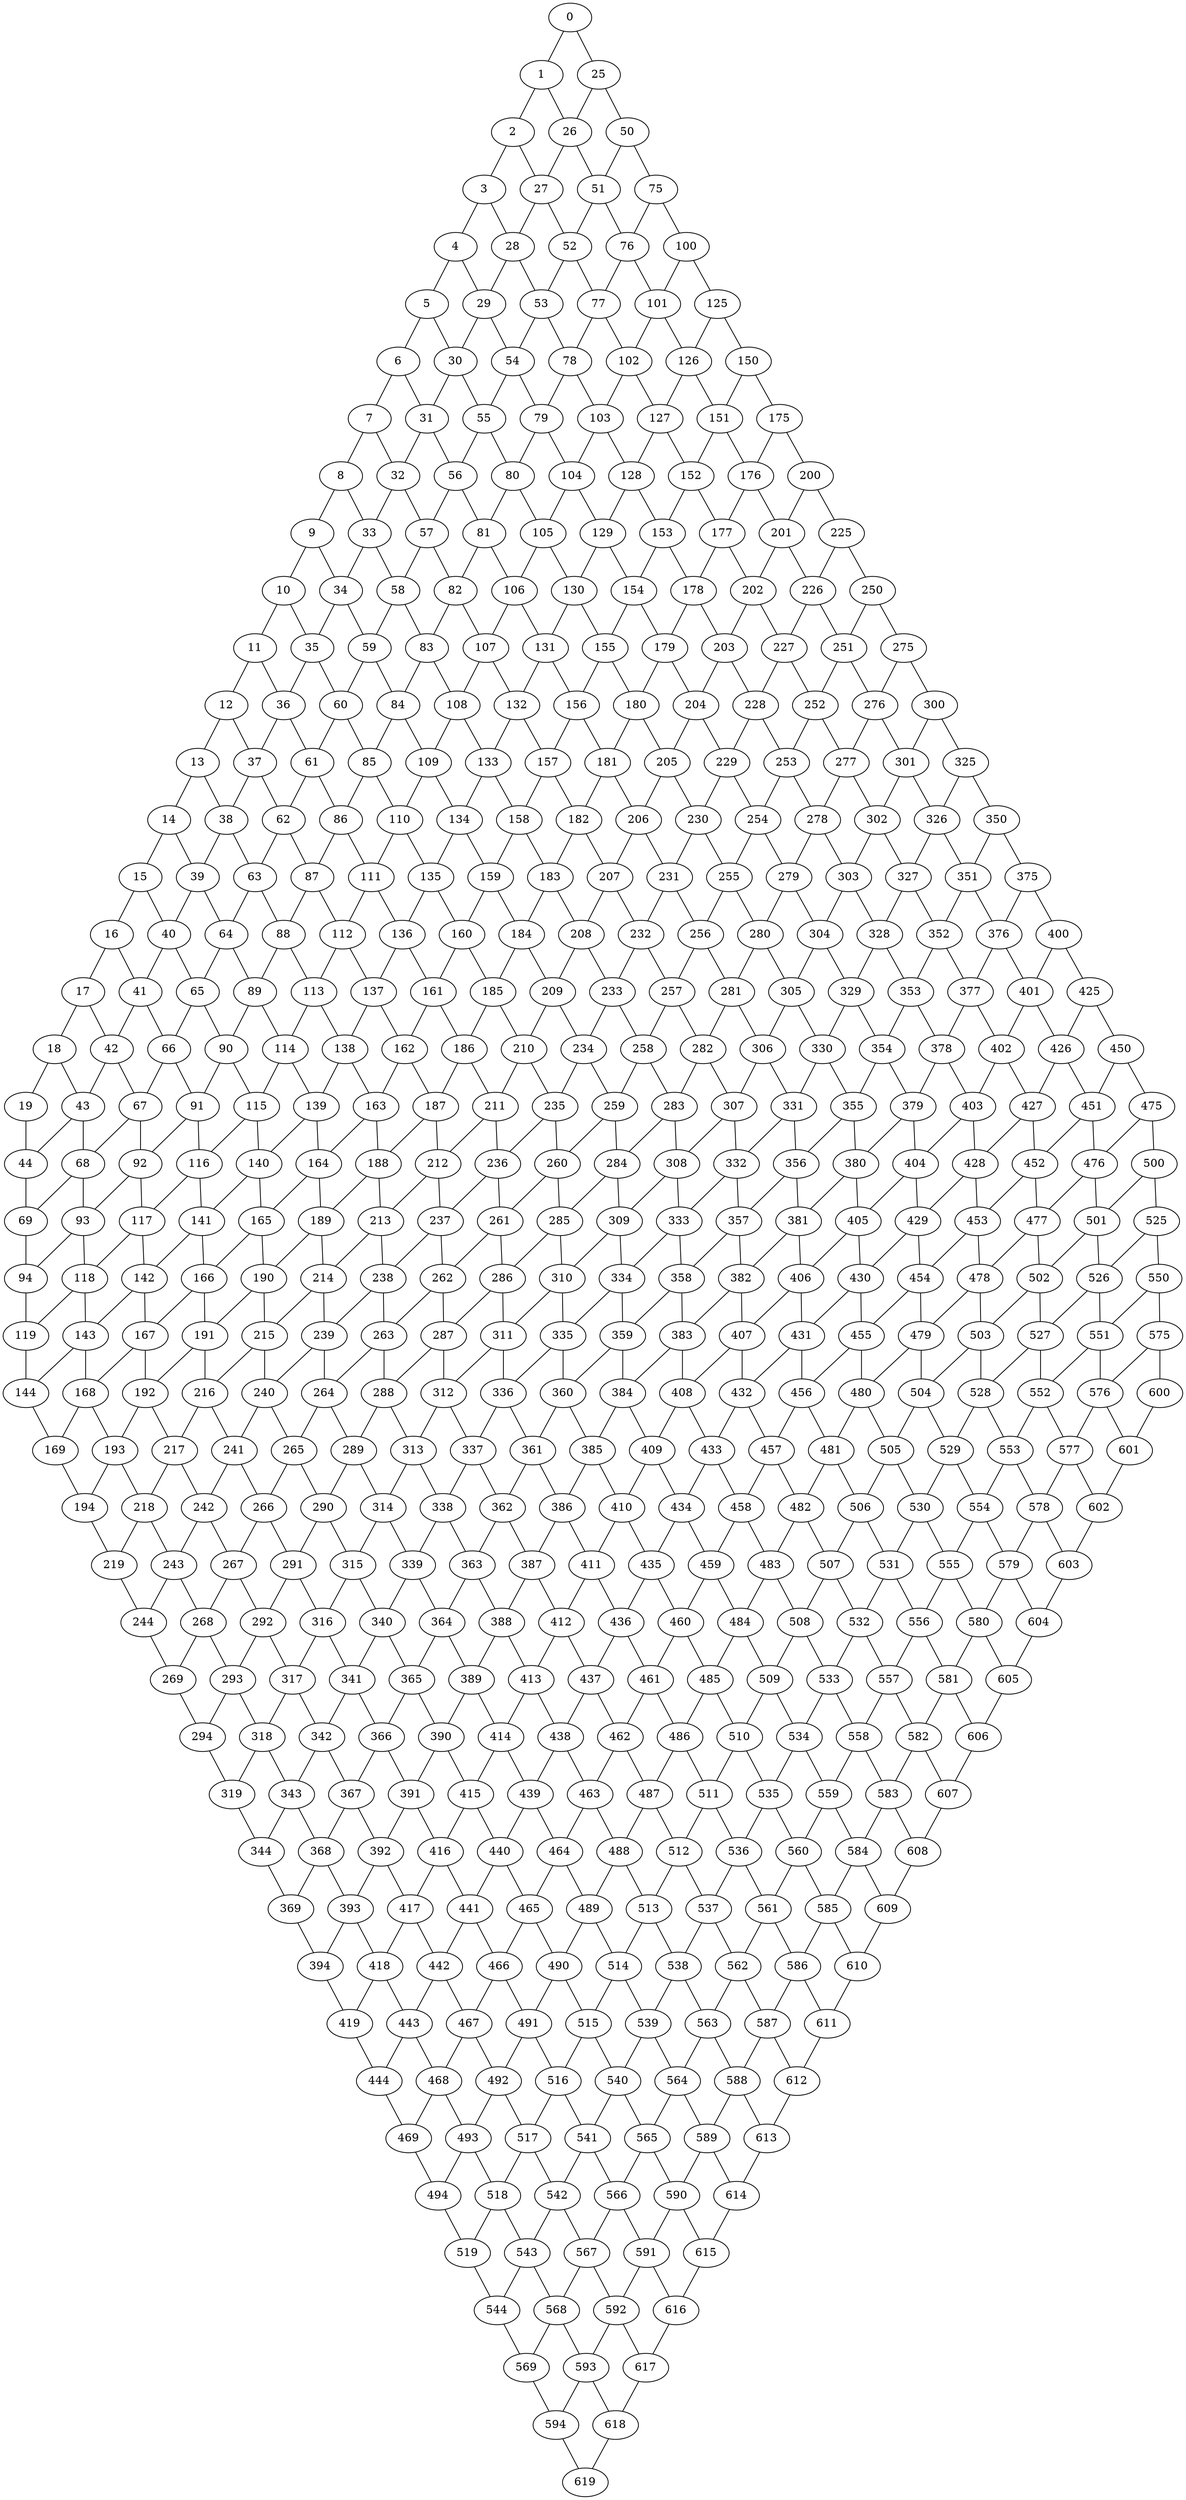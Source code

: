 graph{
137 -- 162;
360 -- 385;
410 -- 435;
141 -- 166;
381 -- 406;
485 -- 510;
478 -- 503;
203 -- 204;
480 -- 505;
483 -- 484;
550 -- 551;
142 -- 167;
361 -- 386;
543 -- 544;
468 -- 469;
29 -- 30;
394 -- 419;
377 -- 402;
413 -- 438;
457 -- 458;
550 -- 575;
287 -- 288;
358 -- 359;
379 -- 380;
477 -- 502;
284 -- 309;
287 -- 312;
551 -- 576;
137 -- 138;
360 -- 361;
193 -- 194;
286 -- 287;
461 -- 462;
551 -- 552;
380 -- 381;
543 -- 568;
29 -- 54;
389 -- 390;
485 -- 486;
288 -- 313;
383 -- 408;
552 -- 577;
378 -- 379;
410 -- 411;
478 -- 479;
392 -- 393;
363 -- 364;
140 -- 141;
377 -- 378;
482 -- 507;
37 -- 62;
285 -- 310;
378 -- 403;
479 -- 504;
136 -- 137;
364 -- 365;
380 -- 405;
138 -- 163;
285 -- 286;
393 -- 394;
201 -- 226;
362 -- 363;
392 -- 417;
460 -- 485;
475 -- 500;
481 -- 506;
159 -- 184;
200 -- 201;
361 -- 362;
411 -- 412;
194 -- 219;
391 -- 392;
475 -- 476;
484 -- 509;
542 -- 543;
288 -- 289;
359 -- 360;
541 -- 566;
203 -- 228;
359 -- 384;
381 -- 382;
540 -- 541;
480 -- 481;
286 -- 311;
383 -- 384;
393 -- 418;
138 -- 139;
390 -- 391;
408 -- 433;
484 -- 485;
141 -- 142;
140 -- 165;
382 -- 407;
390 -- 415;
477 -- 478;
283 -- 284;
412 -- 437;
461 -- 486;
483 -- 508;
61 -- 86;
401 -- 426;
479 -- 480;
542 -- 567;
193 -- 218;
400 -- 425;
459 -- 460;
413 -- 414;
482 -- 483;
283 -- 308;
362 -- 387;
400 -- 401;
411 -- 436;
202 -- 227;
469 -- 494;
541 -- 542;
202 -- 203;
284 -- 285;
158 -- 159;
364 -- 389;
458 -- 459;
391 -- 416;
61 -- 62;
200 -- 225;
409 -- 434;
459 -- 484;
139 -- 164;
201 -- 202;
382 -- 383;
457 -- 482;
476 -- 501;
458 -- 483;
456 -- 457;
379 -- 404;
158 -- 183;
282 -- 283;
363 -- 388;
412 -- 413;
409 -- 410;
476 -- 477;
481 -- 482;
544 -- 569;
139 -- 140;
408 -- 409;
460 -- 461;
208 -- 233;
261 -- 262;
509 -- 510;
133 -- 134;
225 -- 250;
232 -- 233;
257 -- 282;
507 -- 508;
60 -- 85;
226 -- 227;
262 -- 287;
231 -- 256;
552 -- 553;
216 -- 241;
228 -- 229;
253 -- 254;
86 -- 111;
205 -- 230;
505 -- 530;
135 -- 136;
206 -- 207;
231 -- 232;
257 -- 258;
132 -- 157;
233 -- 234;
216 -- 217;
563 -- 588;
510 -- 535;
36 -- 37;
229 -- 254;
261 -- 286;
505 -- 506;
554 -- 555;
205 -- 206;
254 -- 279;
555 -- 556;
34 -- 59;
219 -- 244;
229 -- 230;
554 -- 579;
230 -- 255;
508 -- 509;
553 -- 554;
31 -- 56;
509 -- 534;
240 -- 241;
558 -- 583;
256 -- 257;
339 -- 340;
132 -- 133;
210 -- 235;
225 -- 226;
259 -- 284;
206 -- 231;
259 -- 260;
555 -- 580;
507 -- 532;
538 -- 539;
209 -- 210;
131 -- 156;
217 -- 242;
258 -- 259;
228 -- 253;
254 -- 255;
506 -- 531;
204 -- 205;
538 -- 563;
233 -- 258;
504 -- 505;
556 -- 557;
536 -- 537;
556 -- 581;
130 -- 131;
227 -- 252;
558 -- 559;
226 -- 251;
258 -- 283;
36 -- 61;
207 -- 232;
217 -- 218;
553 -- 578;
215 -- 216;
510 -- 511;
131 -- 132;
210 -- 211;
255 -- 280;
540 -- 565;
209 -- 234;
227 -- 228;
256 -- 281;
557 -- 582;
506 -- 507;
539 -- 564;
218 -- 219;
134 -- 135;
232 -- 257;
511 -- 536;
539 -- 540;
135 -- 160;
207 -- 208;
136 -- 161;
208 -- 209;
340 -- 365;
537 -- 538;
557 -- 558;
218 -- 243;
230 -- 231;
255 -- 256;
263 -- 288;
134 -- 159;
262 -- 263;
508 -- 533;
537 -- 562;
133 -- 158;
78 -- 103;
92 -- 117;
109 -- 134;
160 -- 161;
111 -- 112;
367 -- 392;
512 -- 513;
560 -- 585;
89 -- 90;
105 -- 130;
565 -- 590;
91 -- 92;
161 -- 162;
561 -- 562;
77 -- 78;
439 -- 440;
76 -- 77;
175 -- 200;
467 -- 468;
517 -- 518;
163 -- 188;
293 -- 294;
438 -- 439;
466 -- 467;
442 -- 467;
516 -- 541;
77 -- 102;
92 -- 93;
443 -- 468;
178 -- 203;
614 -- 615;
86 -- 87;
88 -- 113;
168 -- 169;
463 -- 464;
165 -- 166;
442 -- 443;
560 -- 561;
87 -- 112;
166 -- 191;
169 -- 194;
441 -- 466;
105 -- 106;
168 -- 193;
368 -- 393;
526 -- 551;
292 -- 317;
564 -- 589;
162 -- 163;
368 -- 369;
292 -- 293;
301 -- 326;
369 -- 394;
525 -- 550;
559 -- 584;
164 -- 189;
342 -- 343;
529 -- 554;
561 -- 586;
89 -- 114;
178 -- 179;
375 -- 400;
465 -- 466;
108 -- 109;
290 -- 291;
88 -- 89;
160 -- 185;
166 -- 167;
376 -- 401;
109 -- 110;
318 -- 319;
616 -- 617;
111 -- 136;
300 -- 301;
164 -- 165;
161 -- 186;
176 -- 177;
462 -- 487;
291 -- 292;
464 -- 489;
515 -- 540;
519 -- 544;
106 -- 131;
518 -- 543;
165 -- 190;
517 -- 542;
527 -- 528;
444 -- 469;
562 -- 587;
87 -- 88;
443 -- 444;
462 -- 463;
513 -- 538;
110 -- 111;
176 -- 201;
527 -- 552;
365 -- 366;
438 -- 463;
512 -- 537;
291 -- 316;
175 -- 176;
365 -- 390;
440 -- 465;
464 -- 465;
177 -- 202;
564 -- 565;
108 -- 133;
167 -- 192;
106 -- 107;
465 -- 490;
162 -- 187;
618 -- 619;
167 -- 168;
289 -- 290;
366 -- 391;
511 -- 512;
563 -- 564;
441 -- 442;
513 -- 514;
376 -- 377;
179 -- 204;
91 -- 116;
440 -- 441;
528 -- 529;
90 -- 115;
439 -- 464;
514 -- 515;
366 -- 367;
468 -- 493;
177 -- 178;
463 -- 488;
526 -- 527;
559 -- 560;
467 -- 492;
525 -- 526;
617 -- 618;
110 -- 135;
367 -- 368;
293 -- 318;
107 -- 132;
179 -- 180;
466 -- 491;
518 -- 519;
375 -- 376;
514 -- 539;
528 -- 553;
52 -- 77;
107 -- 108;
290 -- 315;
529 -- 530;
294 -- 319;
515 -- 516;
90 -- 91;
163 -- 164;
516 -- 517;
300 -- 325;
562 -- 563;
615 -- 616;
275 -- 276;
263 -- 264;
452 -- 453;
52 -- 53;
417 -- 442;
487 -- 512;
56 -- 57;
451 -- 476;
489 -- 514;
487 -- 488;
416 -- 441;
267 -- 268;
386 -- 411;
454 -- 455;
269 -- 294;
56 -- 81;
267 -- 292;
416 -- 417;
418 -- 419;
454 -- 479;
490 -- 491;
2 -- 3;
264 -- 289;
492 -- 517;
53 -- 78;
450 -- 475;
212 -- 213;
418 -- 443;
212 -- 237;
57 -- 58;
384 -- 409;
414 -- 439;
455 -- 456;
425 -- 450;
402 -- 427;
53 -- 54;
264 -- 265;
34 -- 35;
213 -- 214;
2 -- 27;
211 -- 212;
456 -- 481;
69 -- 94;
490 -- 515;
385 -- 386;
387 -- 412;
58 -- 83;
453 -- 454;
489 -- 490;
55 -- 56;
388 -- 413;
419 -- 444;
31 -- 32;
266 -- 267;
414 -- 415;
58 -- 59;
387 -- 388;
57 -- 82;
389 -- 414;
417 -- 418;
450 -- 451;
214 -- 215;
265 -- 290;
54 -- 79;
415 -- 440;
268 -- 293;
339 -- 364;
30 -- 55;
268 -- 269;
386 -- 387;
55 -- 80;
455 -- 480;
486 -- 487;
388 -- 389;
214 -- 239;
265 -- 266;
54 -- 55;
385 -- 410;
453 -- 478;
491 -- 492;
486 -- 511;
215 -- 240;
488 -- 513;
266 -- 291;
451 -- 452;
488 -- 489;
211 -- 236;
384 -- 385;
415 -- 416;
491 -- 516;
213 -- 238;
275 -- 300;
452 -- 477;
180 -- 205;
433 -- 458;
238 -- 239;
433 -- 434;
43 -- 68;
184 -- 209;
236 -- 261;
39 -- 64;
156 -- 181;
318 -- 343;
436 -- 461;
301 -- 302;
302 -- 327;
79 -- 104;
305 -- 306;
435 -- 436;
185 -- 186;
239 -- 264;
115 -- 140;
237 -- 262;
340 -- 341;
33 -- 58;
157 -- 182;
157 -- 158;
435 -- 460;
50 -- 75;
180 -- 181;
434 -- 459;
51 -- 76;
42 -- 43;
307 -- 308;
39 -- 40;
156 -- 157;
183 -- 184;
302 -- 303;
68 -- 69;
434 -- 435;
112 -- 137;
116 -- 117;
186 -- 211;
0 -- 1;
234 -- 235;
60 -- 61;
308 -- 333;
305 -- 330;
436 -- 437;
1 -- 26;
181 -- 206;
260 -- 285;
306 -- 331;
307 -- 332;
40 -- 65;
79 -- 80;
78 -- 79;
237 -- 238;
303 -- 328;
184 -- 185;
240 -- 265;
42 -- 67;
183 -- 208;
115 -- 116;
308 -- 309;
43 -- 44;
181 -- 182;
113 -- 114;
239 -- 240;
235 -- 260;
40 -- 41;
317 -- 318;
437 -- 462;
116 -- 141;
185 -- 210;
1 -- 2;
112 -- 113;
114 -- 139;
303 -- 304;
234 -- 259;
317 -- 342;
304 -- 305;
50 -- 51;
117 -- 142;
182 -- 207;
44 -- 69;
114 -- 115;
432 -- 433;
41 -- 66;
306 -- 307;
41 -- 42;
117 -- 118;
59 -- 84;
238 -- 263;
304 -- 329;
182 -- 183;
236 -- 237;
113 -- 138;
235 -- 236;
437 -- 438;
13 -- 38;
500 -- 525;
153 -- 154;
492 -- 493;
80 -- 105;
150 -- 175;
309 -- 310;
310 -- 311;
501 -- 502;
591 -- 592;
311 -- 336;
503 -- 504;
8 -- 33;
83 -- 84;
581 -- 582;
14 -- 39;
11 -- 12;
76 -- 101;
590 -- 615;
85 -- 110;
312 -- 337;
502 -- 503;
590 -- 591;
38 -- 63;
152 -- 177;
578 -- 603;
144 -- 169;
80 -- 81;
8 -- 9;
85 -- 86;
154 -- 179;
316 -- 341;
12 -- 37;
591 -- 616;
84 -- 109;
152 -- 153;
315 -- 340;
83 -- 108;
151 -- 176;
314 -- 315;
577 -- 602;
594 -- 619;
0 -- 25;
155 -- 180;
582 -- 607;
81 -- 106;
154 -- 155;
11 -- 36;
9 -- 34;
310 -- 335;
580 -- 581;
578 -- 579;
155 -- 156;
500 -- 501;
583 -- 608;
493 -- 518;
600 -- 601;
81 -- 82;
151 -- 152;
313 -- 338;
502 -- 527;
312 -- 313;
581 -- 606;
9 -- 10;
153 -- 178;
314 -- 339;
84 -- 85;
601 -- 602;
12 -- 13;
143 -- 144;
494 -- 519;
583 -- 584;
13 -- 14;
150 -- 151;
313 -- 314;
592 -- 593;
82 -- 83;
592 -- 617;
10 -- 11;
504 -- 529;
503 -- 528;
75 -- 100;
493 -- 494;
579 -- 580;
501 -- 526;
579 -- 604;
602 -- 603;
580 -- 605;
82 -- 107;
315 -- 316;
10 -- 35;
142 -- 143;
143 -- 168;
577 -- 578;
51 -- 52;
593 -- 618;
582 -- 583;
311 -- 312;
593 -- 594;
66 -- 91;
584 -- 585;
608 -- 609;
14 -- 15;
357 -- 382;
62 -- 63;
351 -- 376;
188 -- 189;
75 -- 76;
18 -- 43;
429 -- 430;
67 -- 68;
356 -- 357;
18 -- 19;
191 -- 192;
358 -- 383;
430 -- 455;
25 -- 50;
188 -- 213;
289 -- 314;
589 -- 614;
15 -- 40;
607 -- 608;
63 -- 88;
68 -- 93;
159 -- 160;
344 -- 369;
427 -- 452;
354 -- 379;
428 -- 453;
341 -- 366;
65 -- 66;
429 -- 454;
66 -- 67;
350 -- 351;
612 -- 613;
431 -- 432;
587 -- 588;
611 -- 612;
186 -- 187;
15 -- 16;
331 -- 356;
588 -- 613;
63 -- 64;
190 -- 215;
588 -- 589;
32 -- 57;
17 -- 18;
33 -- 34;
190 -- 191;
355 -- 356;
59 -- 60;
585 -- 610;
192 -- 193;
341 -- 342;
355 -- 380;
428 -- 429;
67 -- 92;
350 -- 375;
587 -- 612;
585 -- 586;
25 -- 26;
426 -- 451;
584 -- 609;
28 -- 29;
353 -- 354;
427 -- 428;
603 -- 604;
189 -- 214;
354 -- 355;
610 -- 611;
356 -- 381;
586 -- 587;
613 -- 614;
64 -- 89;
426 -- 427;
16 -- 41;
430 -- 431;
586 -- 611;
19 -- 44;
189 -- 190;
30 -- 31;
35 -- 36;
432 -- 457;
204 -- 229;
609 -- 610;
17 -- 42;
65 -- 90;
353 -- 378;
605 -- 606;
606 -- 607;
260 -- 261;
191 -- 216;
343 -- 368;
431 -- 456;
64 -- 65;
351 -- 352;
26 -- 51;
357 -- 358;
16 -- 17;
352 -- 377;
589 -- 590;
343 -- 344;
352 -- 353;
38 -- 39;
62 -- 87;
187 -- 212;
187 -- 188;
604 -- 605;
192 -- 217;
425 -- 426;
242 -- 267;
276 -- 301;
5 -- 6;
103 -- 128;
336 -- 337;
569 -- 594;
328 -- 329;
342 -- 367;
405 -- 430;
332 -- 333;
407 -- 432;
37 -- 38;
101 -- 102;
127 -- 128;
279 -- 280;
118 -- 119;
405 -- 406;
535 -- 560;
253 -- 278;
338 -- 363;
241 -- 266;
319 -- 344;
568 -- 593;
93 -- 94;
244 -- 269;
104 -- 105;
250 -- 251;
575 -- 576;
32 -- 33;
93 -- 118;
325 -- 350;
100 -- 101;
403 -- 404;
530 -- 531;
328 -- 353;
333 -- 358;
406 -- 431;
5 -- 30;
100 -- 125;
276 -- 277;
336 -- 361;
7 -- 32;
26 -- 27;
119 -- 144;
576 -- 601;
127 -- 152;
281 -- 306;
325 -- 326;
118 -- 143;
129 -- 154;
251 -- 276;
407 -- 408;
566 -- 591;
7 -- 8;
535 -- 536;
566 -- 567;
128 -- 153;
402 -- 403;
329 -- 330;
333 -- 334;
534 -- 535;
3 -- 28;
281 -- 282;
531 -- 532;
575 -- 600;
6 -- 31;
27 -- 52;
404 -- 429;
568 -- 569;
282 -- 307;
329 -- 354;
531 -- 556;
28 -- 53;
125 -- 150;
309 -- 334;
337 -- 362;
406 -- 407;
6 -- 7;
242 -- 243;
35 -- 60;
330 -- 355;
536 -- 561;
326 -- 351;
532 -- 557;
102 -- 103;
250 -- 275;
280 -- 281;
327 -- 328;
3 -- 4;
27 -- 28;
279 -- 304;
335 -- 336;
94 -- 119;
403 -- 428;
101 -- 126;
330 -- 331;
533 -- 534;
102 -- 127;
130 -- 155;
251 -- 252;
533 -- 558;
126 -- 127;
243 -- 244;
278 -- 303;
334 -- 359;
401 -- 402;
567 -- 592;
567 -- 568;
331 -- 332;
534 -- 559;
104 -- 129;
125 -- 126;
4 -- 5;
243 -- 268;
277 -- 278;
404 -- 405;
326 -- 327;
241 -- 242;
277 -- 302;
316 -- 317;
332 -- 357;
129 -- 130;
280 -- 305;
337 -- 338;
4 -- 29;
128 -- 129;
334 -- 335;
530 -- 555;
103 -- 104;
252 -- 277;
335 -- 360;
532 -- 533;
338 -- 339;
565 -- 566;
252 -- 253;
278 -- 279;
327 -- 352;
576 -- 577;
126 -- 151;
}
